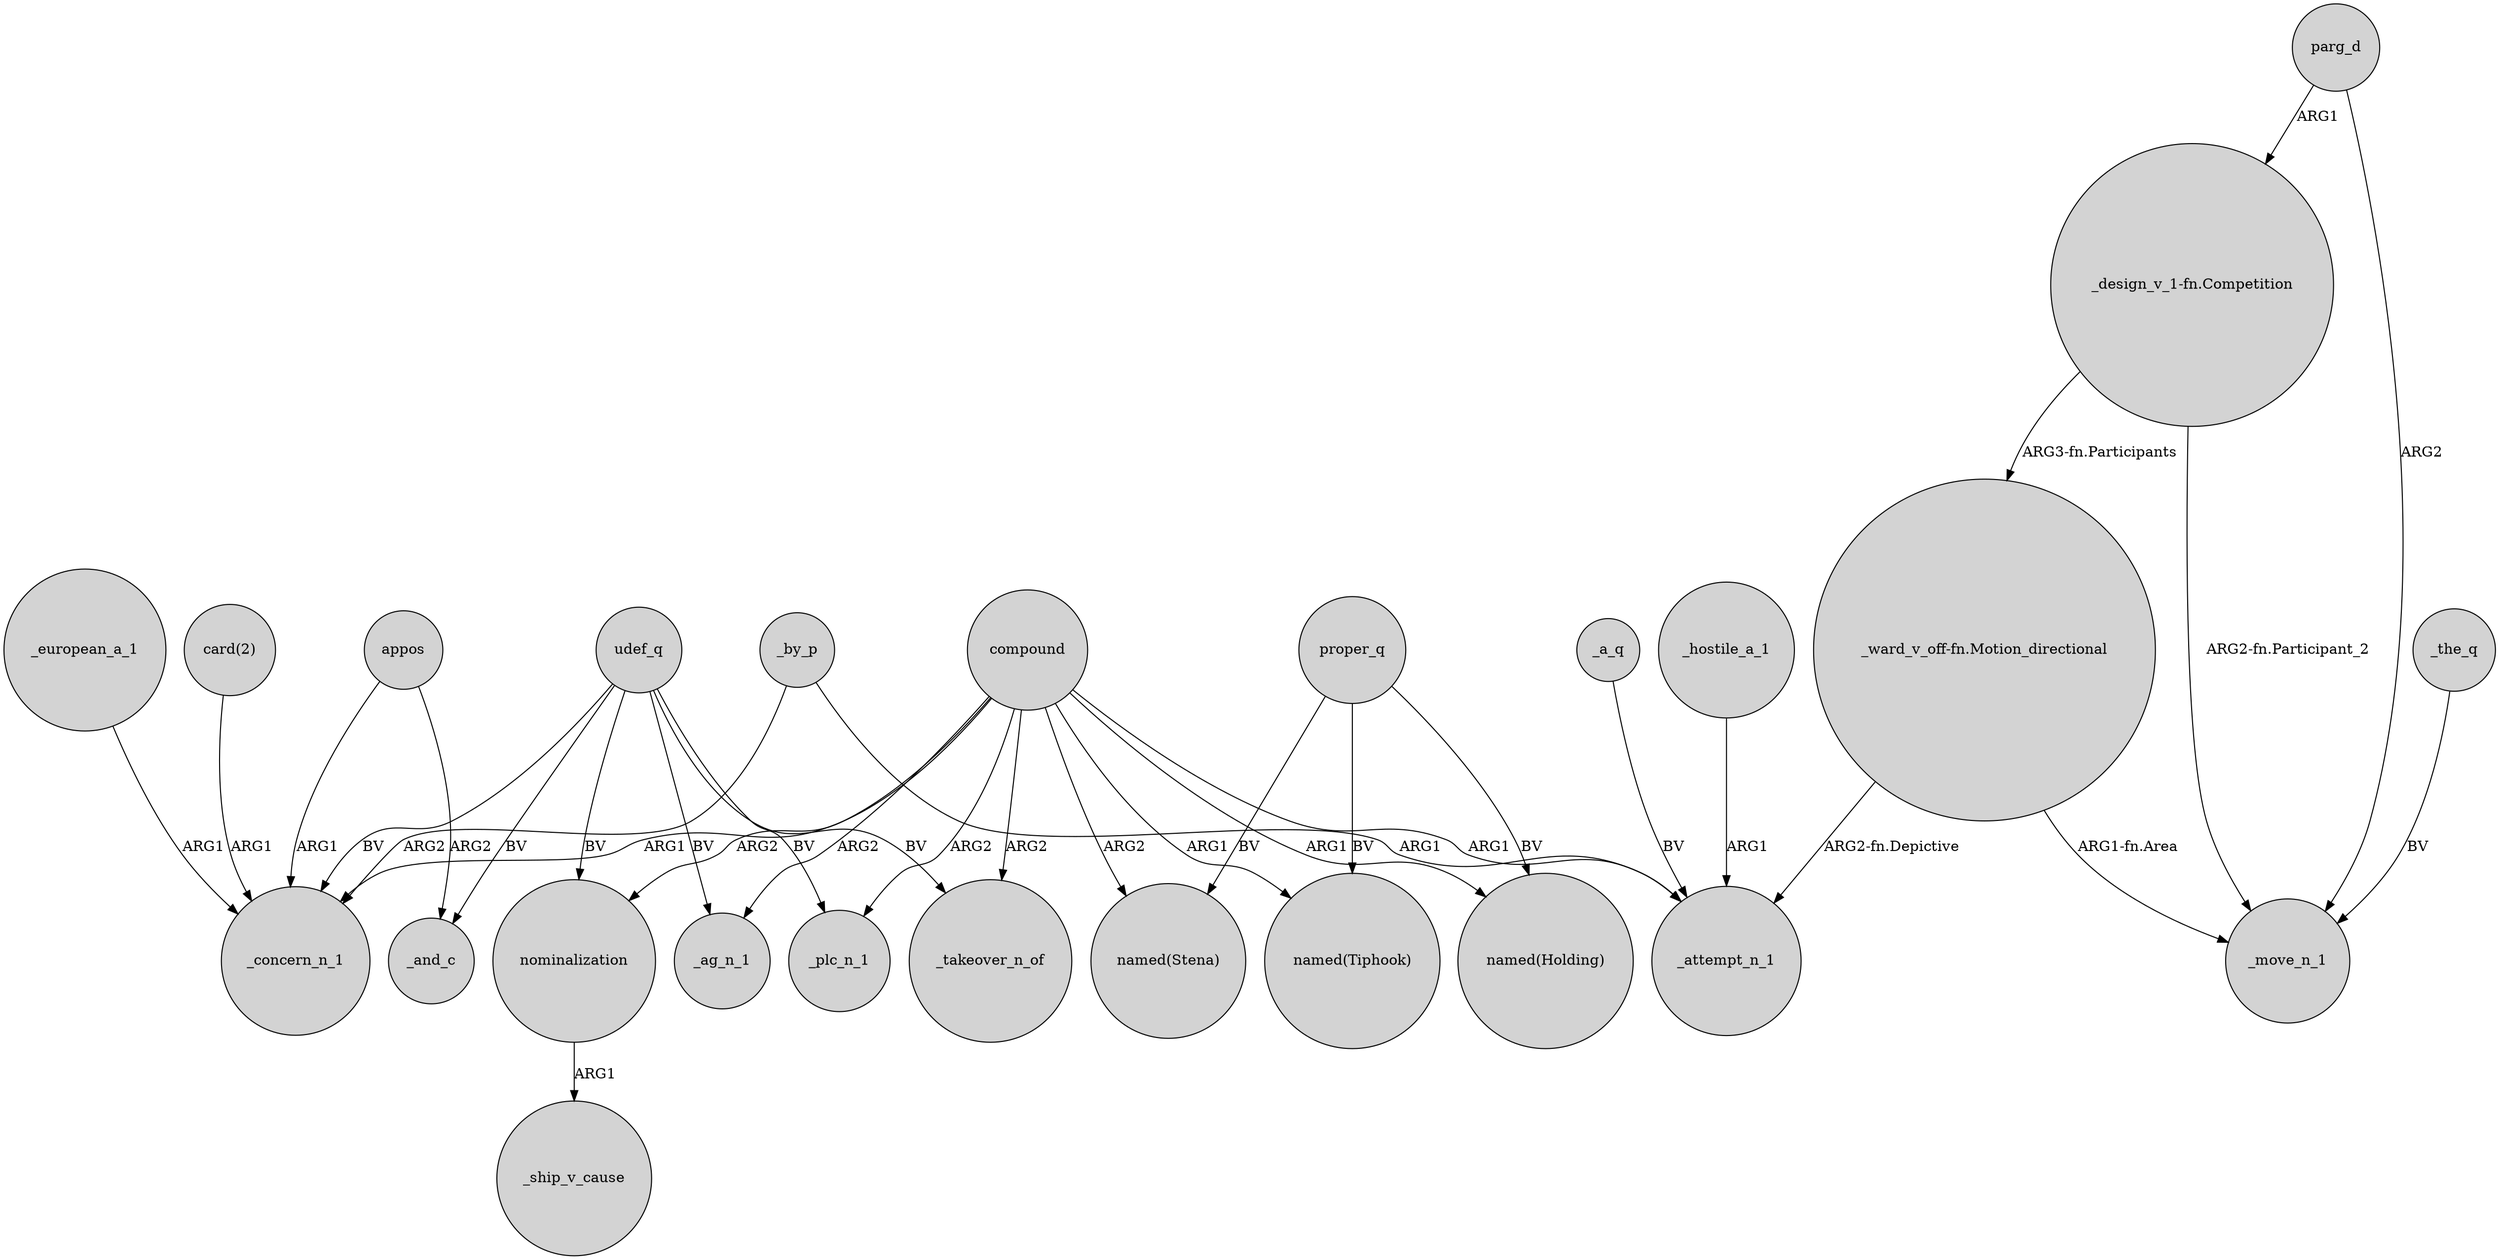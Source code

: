 digraph {
	node [shape=circle style=filled]
	udef_q -> _concern_n_1 [label=BV]
	udef_q -> _plc_n_1 [label=BV]
	udef_q -> _ag_n_1 [label=BV]
	_the_q -> _move_n_1 [label=BV]
	"_design_v_1-fn.Competition" -> "_ward_v_off-fn.Motion_directional" [label="ARG3-fn.Participants"]
	compound -> "named(Tiphook)" [label=ARG1]
	compound -> nominalization [label=ARG2]
	compound -> "named(Stena)" [label=ARG2]
	proper_q -> "named(Tiphook)" [label=BV]
	parg_d -> _move_n_1 [label=ARG2]
	"card(2)" -> _concern_n_1 [label=ARG1]
	proper_q -> "named(Holding)" [label=BV]
	_european_a_1 -> _concern_n_1 [label=ARG1]
	"_ward_v_off-fn.Motion_directional" -> _attempt_n_1 [label="ARG2-fn.Depictive"]
	compound -> _concern_n_1 [label=ARG1]
	parg_d -> "_design_v_1-fn.Competition" [label=ARG1]
	udef_q -> _and_c [label=BV]
	udef_q -> _takeover_n_of [label=BV]
	compound -> _attempt_n_1 [label=ARG1]
	_a_q -> _attempt_n_1 [label=BV]
	_by_p -> _concern_n_1 [label=ARG2]
	_by_p -> _attempt_n_1 [label=ARG1]
	appos -> _concern_n_1 [label=ARG1]
	_hostile_a_1 -> _attempt_n_1 [label=ARG1]
	proper_q -> "named(Stena)" [label=BV]
	udef_q -> nominalization [label=BV]
	nominalization -> _ship_v_cause [label=ARG1]
	appos -> _and_c [label=ARG2]
	compound -> "named(Holding)" [label=ARG1]
	compound -> _takeover_n_of [label=ARG2]
	compound -> _ag_n_1 [label=ARG2]
	"_ward_v_off-fn.Motion_directional" -> _move_n_1 [label="ARG1-fn.Area"]
	"_design_v_1-fn.Competition" -> _move_n_1 [label="ARG2-fn.Participant_2"]
	compound -> _plc_n_1 [label=ARG2]
}
